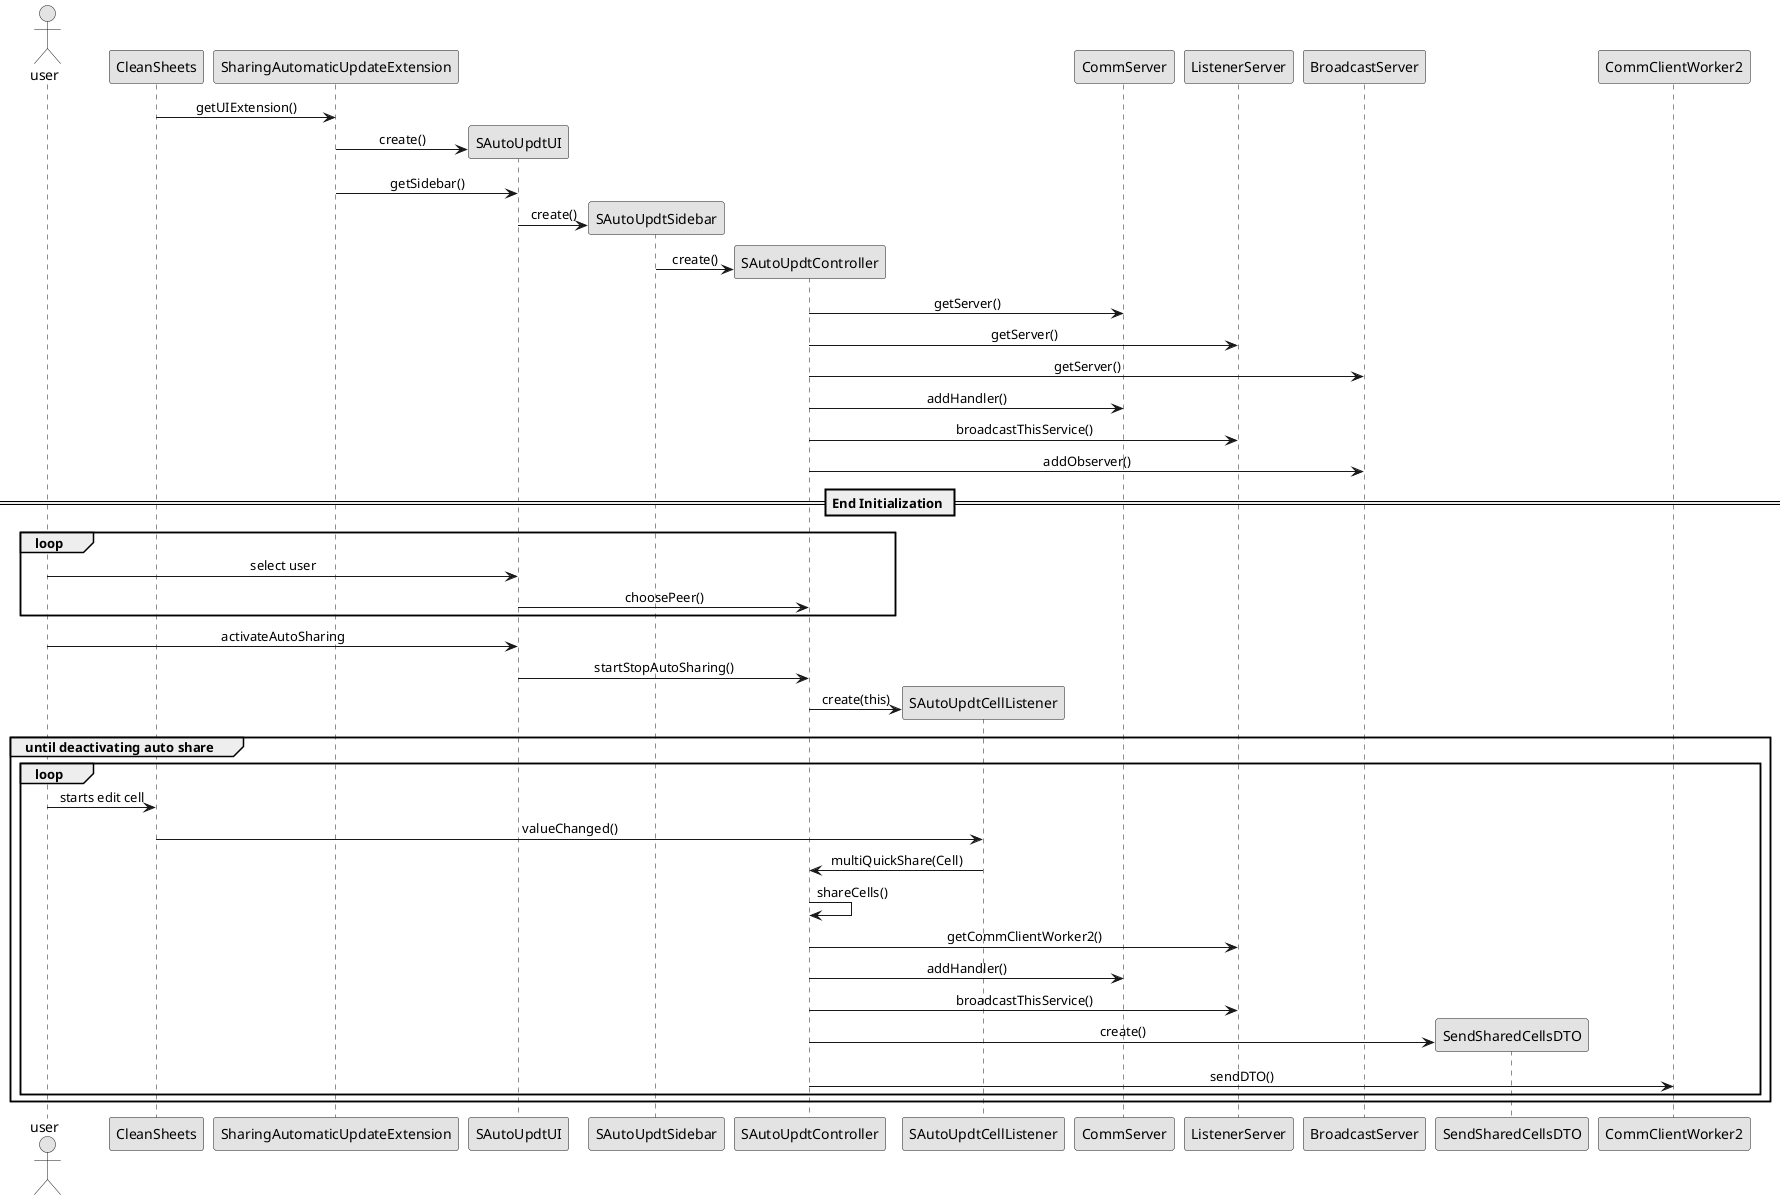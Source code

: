@startuml
skinparam sequenceMessageAlign center
skinparam monochrome true

actor user

participant "CleanSheets" as main
participant "SharingAutomaticUpdateExtension" as extension
participant "SAutoUpdtUI" as ui
participant "SAutoUpdtSidebar" as sidebar
participant "SAutoUpdtController" as controller
participant "SAutoUpdtCellListener" as celllistener

participant "CommServer" as cserver
participant "ListenerServer" as lserver
participant "BroadcastServer" as bserver

participant "SendSharedCellsDTO" as sendcells
participant "CommClientWorker2" as peer

main->extension: getUIExtension()
create ui
extension->ui: create()
extension->ui: getSidebar()
create sidebar
ui->sidebar: create()
create controller
sidebar->controller: create()

controller->cserver: getServer()
controller->lserver: getServer()
controller->bserver: getServer()
controller->cserver: addHandler()
controller->lserver: broadcastThisService()
controller->bserver: addObserver()
== End Initialization ==
loop
user->ui: select user
ui->controller: choosePeer()
end
user->ui: activateAutoSharing
ui->controller: startStopAutoSharing()
create celllistener
controller->celllistener: create(this)
group until deactivating auto share
loop
user->main: starts edit cell
main->celllistener: valueChanged()
celllistener->controller: multiQuickShare(Cell)
controller->controller: shareCells()
controller->lserver: getCommClientWorker2()
controller->cserver: addHandler()
controller->lserver: broadcastThisService()
create sendcells
controller->sendcells: create()
controller->peer: sendDTO()
end 
end

@enduml